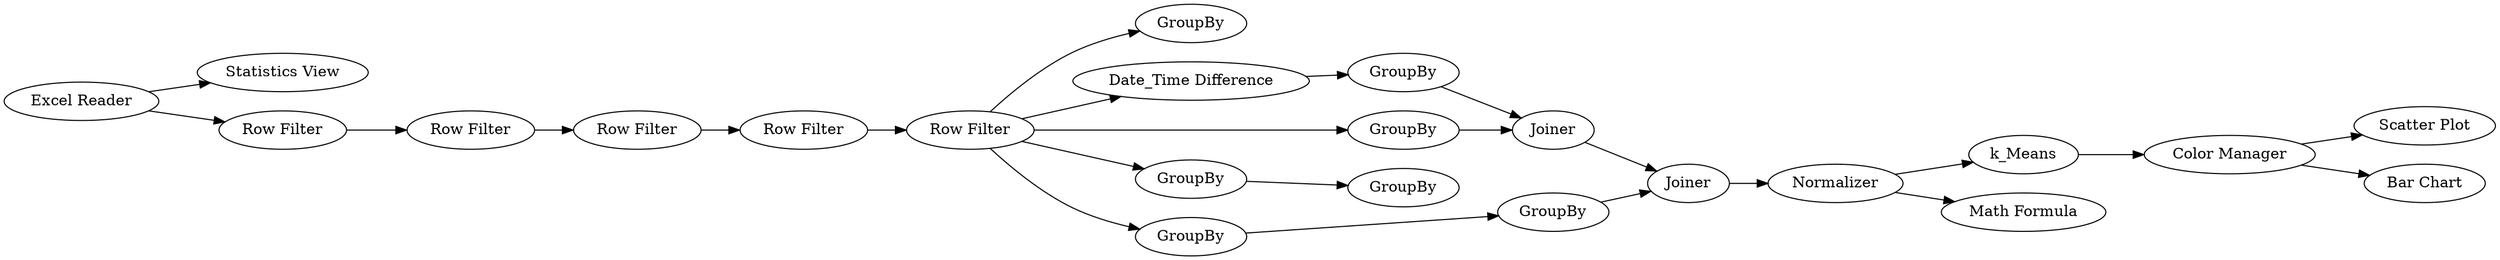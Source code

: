 digraph {
	1 [label="Excel Reader"]
	4 [label="Statistics View"]
	5 [label="Row Filter"]
	6 [label="Row Filter"]
	7 [label=GroupBy]
	9 [label="Date_Time Difference"]
	10 [label=GroupBy]
	12 [label=GroupBy]
	13 [label=GroupBy]
	14 [label=GroupBy]
	15 [label=GroupBy]
	16 [label=GroupBy]
	21 [label=Normalizer]
	22 [label=k_Means]
	26 [label=Joiner]
	27 [label=Joiner]
	28 [label="Scatter Plot"]
	29 [label="Color Manager"]
	30 [label="Bar Chart"]
	31 [label="Math Formula"]
	32 [label="Row Filter"]
	33 [label="Row Filter"]
	34 [label="Row Filter"]
	1 -> 5
	1 -> 4
	5 -> 32
	6 -> 7
	6 -> 15
	6 -> 13
	6 -> 10
	6 -> 9
	9 -> 12
	10 -> 26
	12 -> 26
	13 -> 14
	15 -> 16
	16 -> 27
	21 -> 31
	21 -> 22
	22 -> 29
	26 -> 27
	27 -> 21
	29 -> 30
	29 -> 28
	32 -> 33
	33 -> 34
	34 -> 6
	rankdir=LR
}
